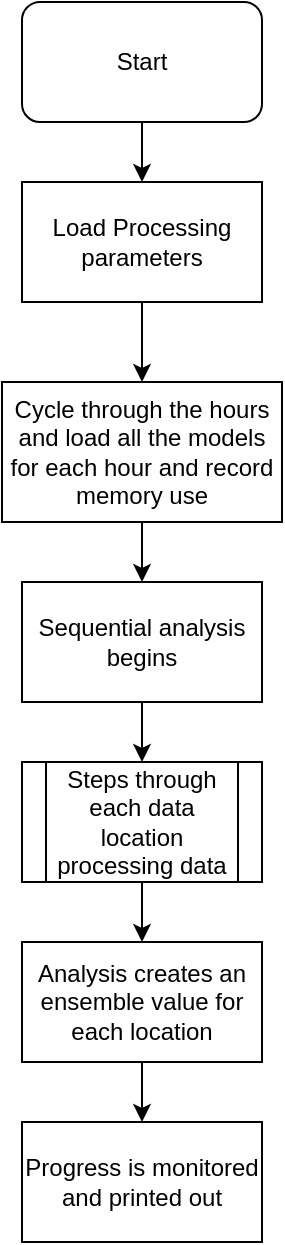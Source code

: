 <mxfile version="16.5.6" type="device"><diagram id="frN0pZe5pHIa4jhotuWO" name="Page-1"><mxGraphModel dx="380" dy="537" grid="1" gridSize="10" guides="1" tooltips="1" connect="1" arrows="1" fold="1" page="1" pageScale="1" pageWidth="827" pageHeight="1169" math="0" shadow="0"><root><mxCell id="0"/><mxCell id="1" parent="0"/><mxCell id="BBTJNK1qNZ3x230zaTob-3" style="edgeStyle=orthogonalEdgeStyle;rounded=0;orthogonalLoop=1;jettySize=auto;html=1;entryX=0.5;entryY=0;entryDx=0;entryDy=0;" edge="1" parent="1" source="BBTJNK1qNZ3x230zaTob-1" target="BBTJNK1qNZ3x230zaTob-2"><mxGeometry relative="1" as="geometry"/></mxCell><mxCell id="BBTJNK1qNZ3x230zaTob-1" value="Start" style="rounded=1;whiteSpace=wrap;html=1;" vertex="1" parent="1"><mxGeometry x="360" y="40" width="120" height="60" as="geometry"/></mxCell><mxCell id="BBTJNK1qNZ3x230zaTob-5" style="edgeStyle=orthogonalEdgeStyle;rounded=0;orthogonalLoop=1;jettySize=auto;html=1;entryX=0.5;entryY=1;entryDx=0;entryDy=0;" edge="1" parent="1" source="BBTJNK1qNZ3x230zaTob-2" target="BBTJNK1qNZ3x230zaTob-4"><mxGeometry relative="1" as="geometry"/></mxCell><mxCell id="BBTJNK1qNZ3x230zaTob-2" value="Load Processing parameters" style="rounded=0;whiteSpace=wrap;html=1;" vertex="1" parent="1"><mxGeometry x="360" y="130" width="120" height="60" as="geometry"/></mxCell><mxCell id="BBTJNK1qNZ3x230zaTob-7" style="edgeStyle=orthogonalEdgeStyle;rounded=0;orthogonalLoop=1;jettySize=auto;html=1;entryX=0.5;entryY=0;entryDx=0;entryDy=0;" edge="1" parent="1" source="BBTJNK1qNZ3x230zaTob-4" target="BBTJNK1qNZ3x230zaTob-6"><mxGeometry relative="1" as="geometry"/></mxCell><mxCell id="BBTJNK1qNZ3x230zaTob-4" value="Cycle through the hours and load all the models for each hour and record memory use" style="rounded=0;whiteSpace=wrap;html=1;direction=west;" vertex="1" parent="1"><mxGeometry x="350" y="230" width="140" height="70" as="geometry"/></mxCell><mxCell id="BBTJNK1qNZ3x230zaTob-9" style="edgeStyle=orthogonalEdgeStyle;rounded=0;orthogonalLoop=1;jettySize=auto;html=1;entryX=0.5;entryY=0;entryDx=0;entryDy=0;" edge="1" parent="1" source="BBTJNK1qNZ3x230zaTob-6"><mxGeometry relative="1" as="geometry"><mxPoint x="420" y="420" as="targetPoint"/></mxGeometry></mxCell><mxCell id="BBTJNK1qNZ3x230zaTob-6" value="Sequential analysis begins" style="rounded=0;whiteSpace=wrap;html=1;" vertex="1" parent="1"><mxGeometry x="360" y="330" width="120" height="60" as="geometry"/></mxCell><mxCell id="BBTJNK1qNZ3x230zaTob-12" style="edgeStyle=orthogonalEdgeStyle;rounded=0;orthogonalLoop=1;jettySize=auto;html=1;entryX=0.5;entryY=0;entryDx=0;entryDy=0;" edge="1" parent="1" source="BBTJNK1qNZ3x230zaTob-10" target="BBTJNK1qNZ3x230zaTob-11"><mxGeometry relative="1" as="geometry"/></mxCell><mxCell id="BBTJNK1qNZ3x230zaTob-10" value="Steps through each data location processing data" style="shape=process;whiteSpace=wrap;html=1;backgroundOutline=1;" vertex="1" parent="1"><mxGeometry x="360" y="420" width="120" height="60" as="geometry"/></mxCell><mxCell id="BBTJNK1qNZ3x230zaTob-14" style="edgeStyle=orthogonalEdgeStyle;rounded=0;orthogonalLoop=1;jettySize=auto;html=1;entryX=0.5;entryY=0;entryDx=0;entryDy=0;" edge="1" parent="1" source="BBTJNK1qNZ3x230zaTob-11" target="BBTJNK1qNZ3x230zaTob-13"><mxGeometry relative="1" as="geometry"/></mxCell><mxCell id="BBTJNK1qNZ3x230zaTob-11" value="Analysis creates an ensemble value for each location" style="rounded=0;whiteSpace=wrap;html=1;" vertex="1" parent="1"><mxGeometry x="360" y="510" width="120" height="60" as="geometry"/></mxCell><mxCell id="BBTJNK1qNZ3x230zaTob-13" value="Progress is monitored and printed out" style="rounded=0;whiteSpace=wrap;html=1;" vertex="1" parent="1"><mxGeometry x="360" y="600" width="120" height="60" as="geometry"/></mxCell></root></mxGraphModel></diagram></mxfile>